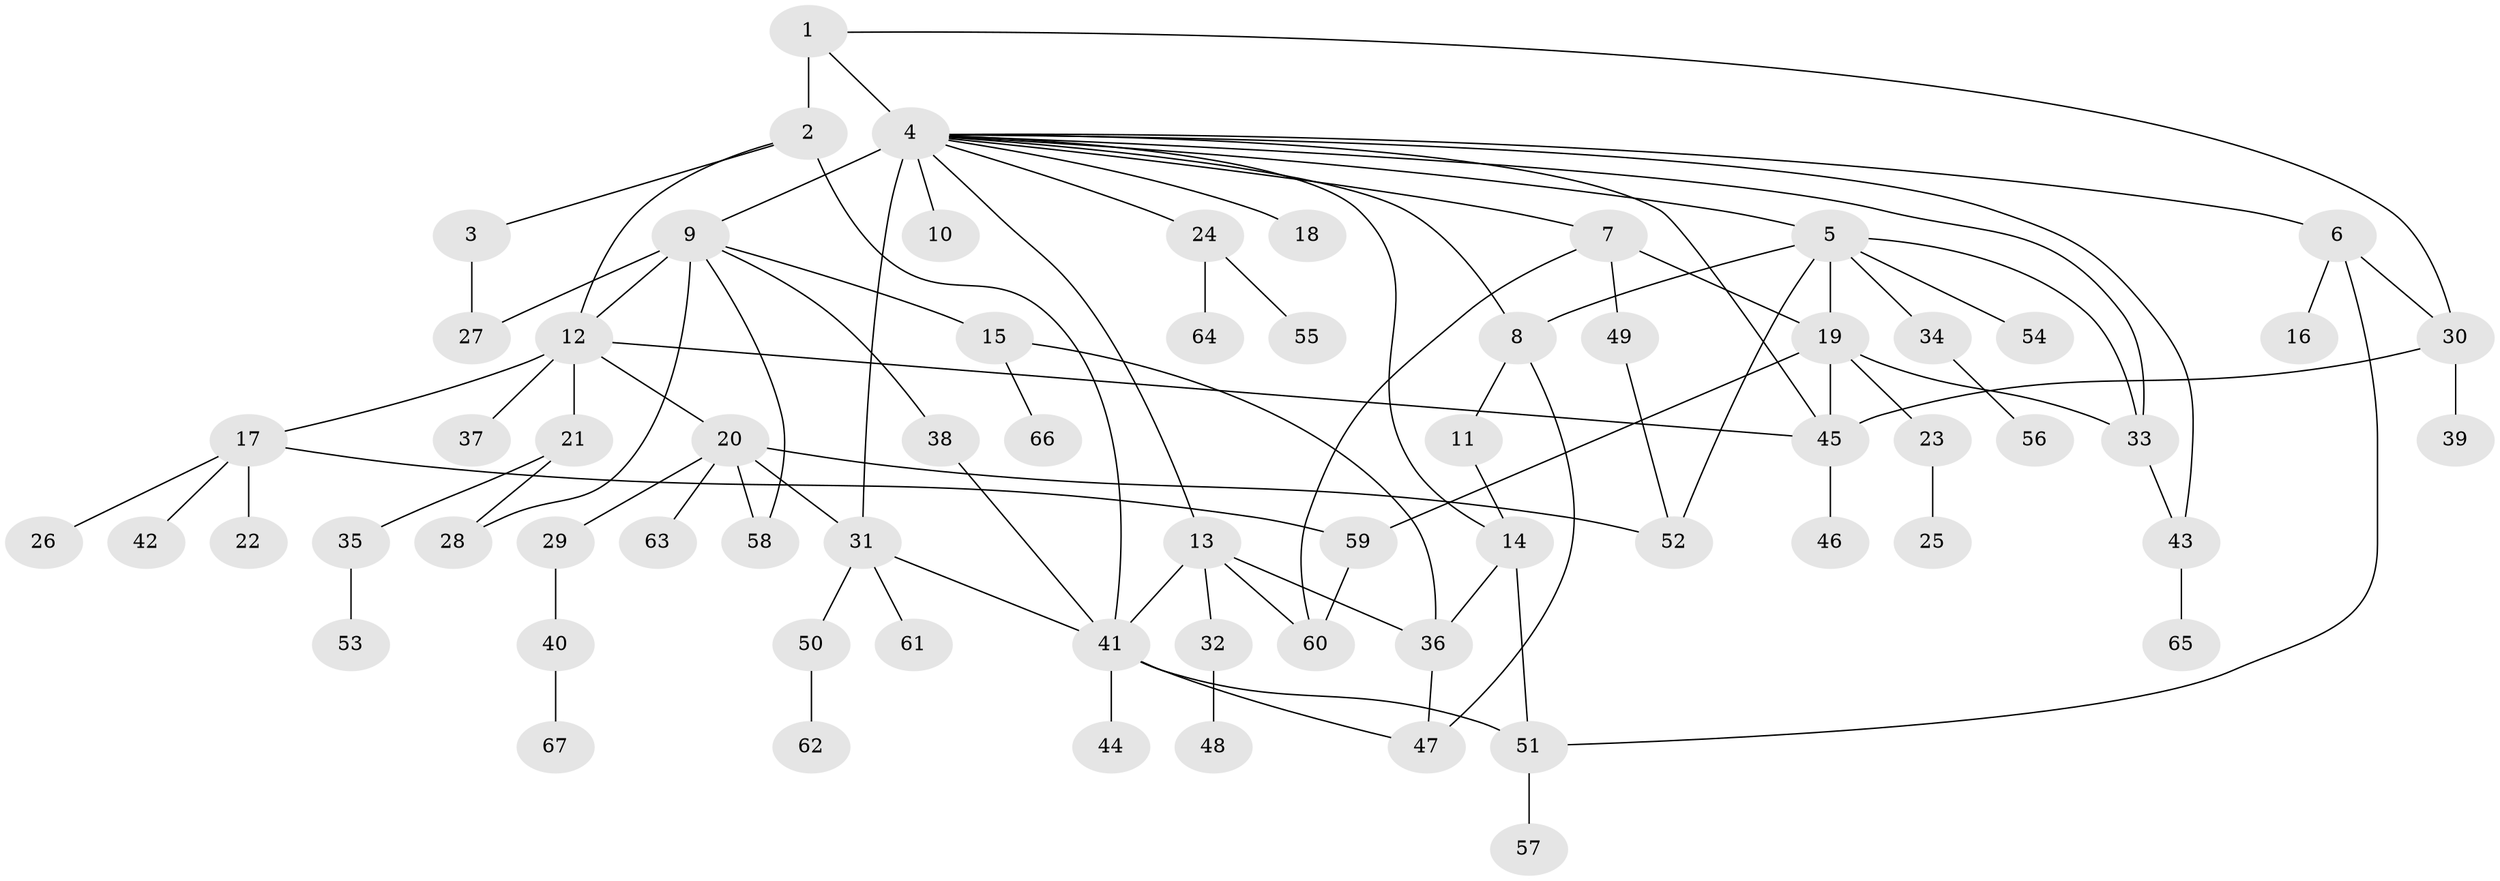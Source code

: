 // original degree distribution, {3: 0.11940298507462686, 8: 0.022388059701492536, 4: 0.08208955223880597, 30: 0.007462686567164179, 5: 0.05223880597014925, 9: 0.007462686567164179, 1: 0.48507462686567165, 2: 0.19402985074626866, 10: 0.007462686567164179, 6: 0.014925373134328358, 7: 0.007462686567164179}
// Generated by graph-tools (version 1.1) at 2025/35/03/09/25 02:35:43]
// undirected, 67 vertices, 95 edges
graph export_dot {
graph [start="1"]
  node [color=gray90,style=filled];
  1;
  2;
  3;
  4;
  5;
  6;
  7;
  8;
  9;
  10;
  11;
  12;
  13;
  14;
  15;
  16;
  17;
  18;
  19;
  20;
  21;
  22;
  23;
  24;
  25;
  26;
  27;
  28;
  29;
  30;
  31;
  32;
  33;
  34;
  35;
  36;
  37;
  38;
  39;
  40;
  41;
  42;
  43;
  44;
  45;
  46;
  47;
  48;
  49;
  50;
  51;
  52;
  53;
  54;
  55;
  56;
  57;
  58;
  59;
  60;
  61;
  62;
  63;
  64;
  65;
  66;
  67;
  1 -- 2 [weight=4.0];
  1 -- 4 [weight=2.0];
  1 -- 30 [weight=1.0];
  2 -- 3 [weight=1.0];
  2 -- 12 [weight=1.0];
  2 -- 41 [weight=1.0];
  3 -- 27 [weight=2.0];
  4 -- 5 [weight=1.0];
  4 -- 6 [weight=1.0];
  4 -- 7 [weight=2.0];
  4 -- 8 [weight=1.0];
  4 -- 9 [weight=1.0];
  4 -- 10 [weight=1.0];
  4 -- 13 [weight=1.0];
  4 -- 14 [weight=1.0];
  4 -- 18 [weight=1.0];
  4 -- 24 [weight=1.0];
  4 -- 31 [weight=11.0];
  4 -- 33 [weight=1.0];
  4 -- 43 [weight=1.0];
  4 -- 45 [weight=1.0];
  5 -- 8 [weight=1.0];
  5 -- 19 [weight=1.0];
  5 -- 33 [weight=1.0];
  5 -- 34 [weight=1.0];
  5 -- 52 [weight=1.0];
  5 -- 54 [weight=1.0];
  6 -- 16 [weight=1.0];
  6 -- 30 [weight=1.0];
  6 -- 51 [weight=1.0];
  7 -- 19 [weight=1.0];
  7 -- 49 [weight=2.0];
  7 -- 60 [weight=1.0];
  8 -- 11 [weight=1.0];
  8 -- 47 [weight=1.0];
  9 -- 12 [weight=1.0];
  9 -- 15 [weight=1.0];
  9 -- 27 [weight=1.0];
  9 -- 28 [weight=2.0];
  9 -- 38 [weight=1.0];
  9 -- 58 [weight=1.0];
  11 -- 14 [weight=1.0];
  12 -- 17 [weight=1.0];
  12 -- 20 [weight=1.0];
  12 -- 21 [weight=3.0];
  12 -- 37 [weight=1.0];
  12 -- 45 [weight=1.0];
  13 -- 32 [weight=1.0];
  13 -- 36 [weight=1.0];
  13 -- 41 [weight=2.0];
  13 -- 60 [weight=2.0];
  14 -- 36 [weight=1.0];
  14 -- 51 [weight=1.0];
  15 -- 36 [weight=1.0];
  15 -- 66 [weight=1.0];
  17 -- 22 [weight=1.0];
  17 -- 26 [weight=1.0];
  17 -- 42 [weight=1.0];
  17 -- 59 [weight=1.0];
  19 -- 23 [weight=1.0];
  19 -- 33 [weight=1.0];
  19 -- 45 [weight=1.0];
  19 -- 59 [weight=1.0];
  20 -- 29 [weight=1.0];
  20 -- 31 [weight=1.0];
  20 -- 52 [weight=1.0];
  20 -- 58 [weight=1.0];
  20 -- 63 [weight=1.0];
  21 -- 28 [weight=1.0];
  21 -- 35 [weight=1.0];
  23 -- 25 [weight=1.0];
  24 -- 55 [weight=1.0];
  24 -- 64 [weight=1.0];
  29 -- 40 [weight=1.0];
  30 -- 39 [weight=1.0];
  30 -- 45 [weight=1.0];
  31 -- 41 [weight=1.0];
  31 -- 50 [weight=1.0];
  31 -- 61 [weight=1.0];
  32 -- 48 [weight=1.0];
  33 -- 43 [weight=1.0];
  34 -- 56 [weight=1.0];
  35 -- 53 [weight=1.0];
  36 -- 47 [weight=1.0];
  38 -- 41 [weight=1.0];
  40 -- 67 [weight=1.0];
  41 -- 44 [weight=2.0];
  41 -- 47 [weight=1.0];
  41 -- 51 [weight=1.0];
  43 -- 65 [weight=1.0];
  45 -- 46 [weight=1.0];
  49 -- 52 [weight=1.0];
  50 -- 62 [weight=1.0];
  51 -- 57 [weight=1.0];
  59 -- 60 [weight=1.0];
}
